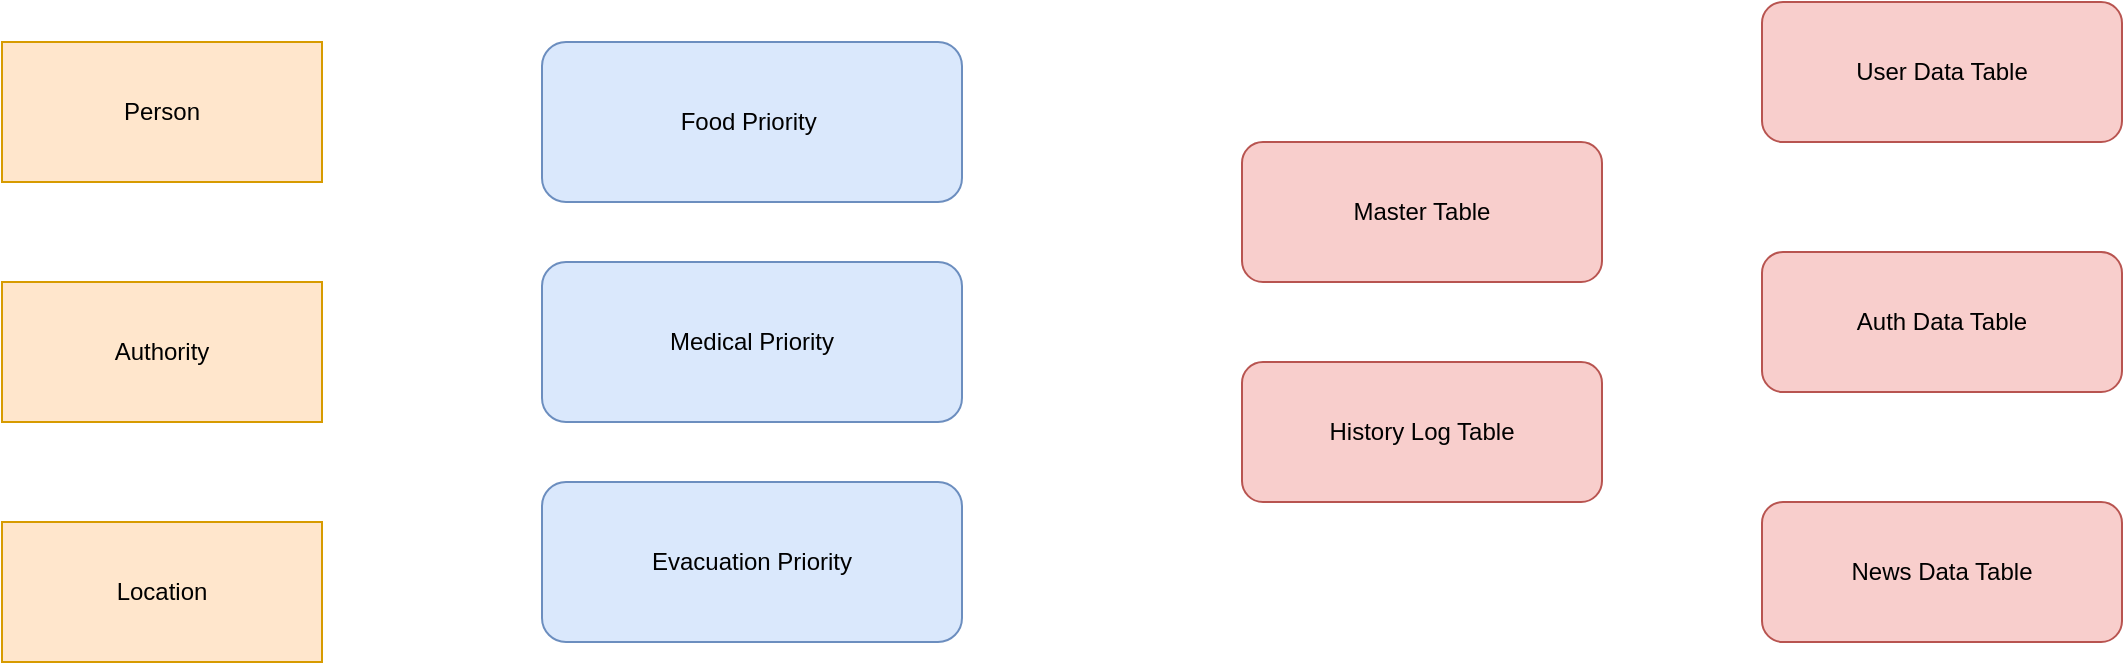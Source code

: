 <mxfile>
    <diagram id="Fxxwg0yguKxL8dnyT42h" name="Page-1">
        <mxGraphModel dx="1253" dy="709" grid="1" gridSize="10" guides="1" tooltips="1" connect="1" arrows="1" fold="1" page="1" pageScale="1" pageWidth="3300" pageHeight="4681" math="0" shadow="0">
            <root>
                <mxCell id="0"/>
                <mxCell id="1" parent="0"/>
                <mxCell id="2" value="Person" style="rounded=0;whiteSpace=wrap;html=1;fillColor=#ffe6cc;strokeColor=#d79b00;" vertex="1" parent="1">
                    <mxGeometry x="130" y="130" width="160" height="70" as="geometry"/>
                </mxCell>
                <mxCell id="4" value="Authority" style="rounded=0;whiteSpace=wrap;html=1;fillColor=#ffe6cc;strokeColor=#d79b00;" vertex="1" parent="1">
                    <mxGeometry x="130" y="250" width="160" height="70" as="geometry"/>
                </mxCell>
                <mxCell id="5" value="Location" style="rounded=0;whiteSpace=wrap;html=1;fillColor=#ffe6cc;strokeColor=#d79b00;" vertex="1" parent="1">
                    <mxGeometry x="130" y="370" width="160" height="70" as="geometry"/>
                </mxCell>
                <mxCell id="6" value="Food Priority&amp;nbsp;" style="rounded=1;whiteSpace=wrap;html=1;fillColor=#dae8fc;strokeColor=#6c8ebf;" vertex="1" parent="1">
                    <mxGeometry x="400" y="130" width="210" height="80" as="geometry"/>
                </mxCell>
                <mxCell id="7" value="Medical Priority&lt;span style=&quot;font-family: monospace; font-size: 0px; text-align: start; text-wrap-mode: nowrap;&quot;&gt;%3CmxGraphModel%3E%3Croot%3E%3CmxCell%20id%3D%220%22%2F%3E%3CmxCell%20id%3D%221%22%20parent%3D%220%22%2F%3E%3CmxCell%20id%3D%222%22%20value%3D%22Food%20Priority%26amp%3Bnbsp%3B%22%20style%3D%22rounded%3D1%3BwhiteSpace%3Dwrap%3Bhtml%3D1%3BfillColor%3D%23dae8fc%3BstrokeColor%3D%236c8ebf%3B%22%20vertex%3D%221%22%20parent%3D%221%22%3E%3CmxGeometry%20x%3D%22470%22%20y%3D%22190%22%20width%3D%22210%22%20height%3D%2280%22%20as%3D%22geometry%22%2F%3E%3C%2FmxCell%3E%3C%2Froot%3E%3C%2FmxGraphModel%3E&lt;/span&gt;" style="rounded=1;whiteSpace=wrap;html=1;fillColor=#dae8fc;strokeColor=#6c8ebf;" vertex="1" parent="1">
                    <mxGeometry x="400" y="240" width="210" height="80" as="geometry"/>
                </mxCell>
                <mxCell id="8" value="Evacuation Priority" style="rounded=1;whiteSpace=wrap;html=1;fillColor=#dae8fc;strokeColor=#6c8ebf;" vertex="1" parent="1">
                    <mxGeometry x="400" y="350" width="210" height="80" as="geometry"/>
                </mxCell>
                <mxCell id="11" value="User Data Table" style="rounded=1;whiteSpace=wrap;html=1;fillColor=#f8cecc;strokeColor=#b85450;" vertex="1" parent="1">
                    <mxGeometry x="1010" y="110" width="180" height="70" as="geometry"/>
                </mxCell>
                <mxCell id="12" value="Auth Data Table" style="rounded=1;whiteSpace=wrap;html=1;fillColor=#f8cecc;strokeColor=#b85450;" vertex="1" parent="1">
                    <mxGeometry x="1010" y="235" width="180" height="70" as="geometry"/>
                </mxCell>
                <mxCell id="13" value="News Data Table" style="rounded=1;whiteSpace=wrap;html=1;fillColor=#f8cecc;strokeColor=#b85450;" vertex="1" parent="1">
                    <mxGeometry x="1010" y="360" width="180" height="70" as="geometry"/>
                </mxCell>
                <mxCell id="14" value="Master Table" style="rounded=1;whiteSpace=wrap;html=1;fillColor=#f8cecc;strokeColor=#b85450;" vertex="1" parent="1">
                    <mxGeometry x="750" y="180" width="180" height="70" as="geometry"/>
                </mxCell>
                <mxCell id="15" value="History Log Table" style="rounded=1;whiteSpace=wrap;html=1;fillColor=#f8cecc;strokeColor=#b85450;" vertex="1" parent="1">
                    <mxGeometry x="750" y="290" width="180" height="70" as="geometry"/>
                </mxCell>
            </root>
        </mxGraphModel>
    </diagram>
</mxfile>